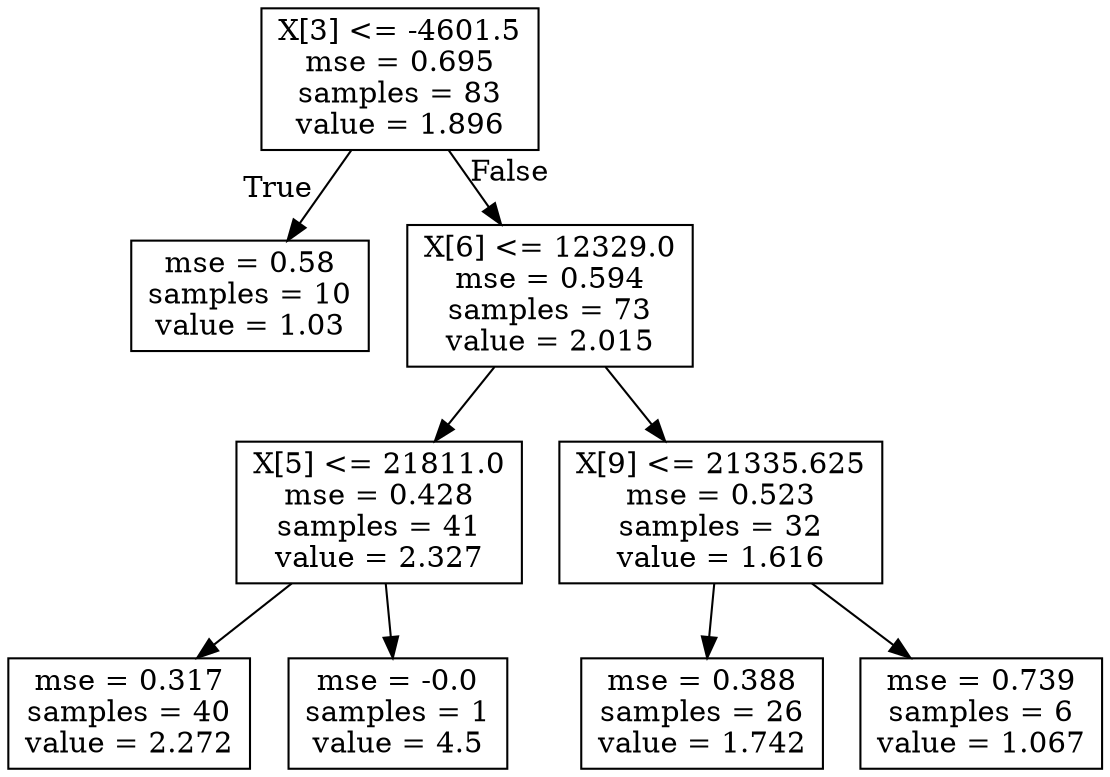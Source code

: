 digraph Tree {
node [shape=box] ;
0 [label="X[3] <= -4601.5\nmse = 0.695\nsamples = 83\nvalue = 1.896"] ;
1 [label="mse = 0.58\nsamples = 10\nvalue = 1.03"] ;
0 -> 1 [labeldistance=2.5, labelangle=45, headlabel="True"] ;
2 [label="X[6] <= 12329.0\nmse = 0.594\nsamples = 73\nvalue = 2.015"] ;
0 -> 2 [labeldistance=2.5, labelangle=-45, headlabel="False"] ;
3 [label="X[5] <= 21811.0\nmse = 0.428\nsamples = 41\nvalue = 2.327"] ;
2 -> 3 ;
5 [label="mse = 0.317\nsamples = 40\nvalue = 2.272"] ;
3 -> 5 ;
6 [label="mse = -0.0\nsamples = 1\nvalue = 4.5"] ;
3 -> 6 ;
4 [label="X[9] <= 21335.625\nmse = 0.523\nsamples = 32\nvalue = 1.616"] ;
2 -> 4 ;
7 [label="mse = 0.388\nsamples = 26\nvalue = 1.742"] ;
4 -> 7 ;
8 [label="mse = 0.739\nsamples = 6\nvalue = 1.067"] ;
4 -> 8 ;
}